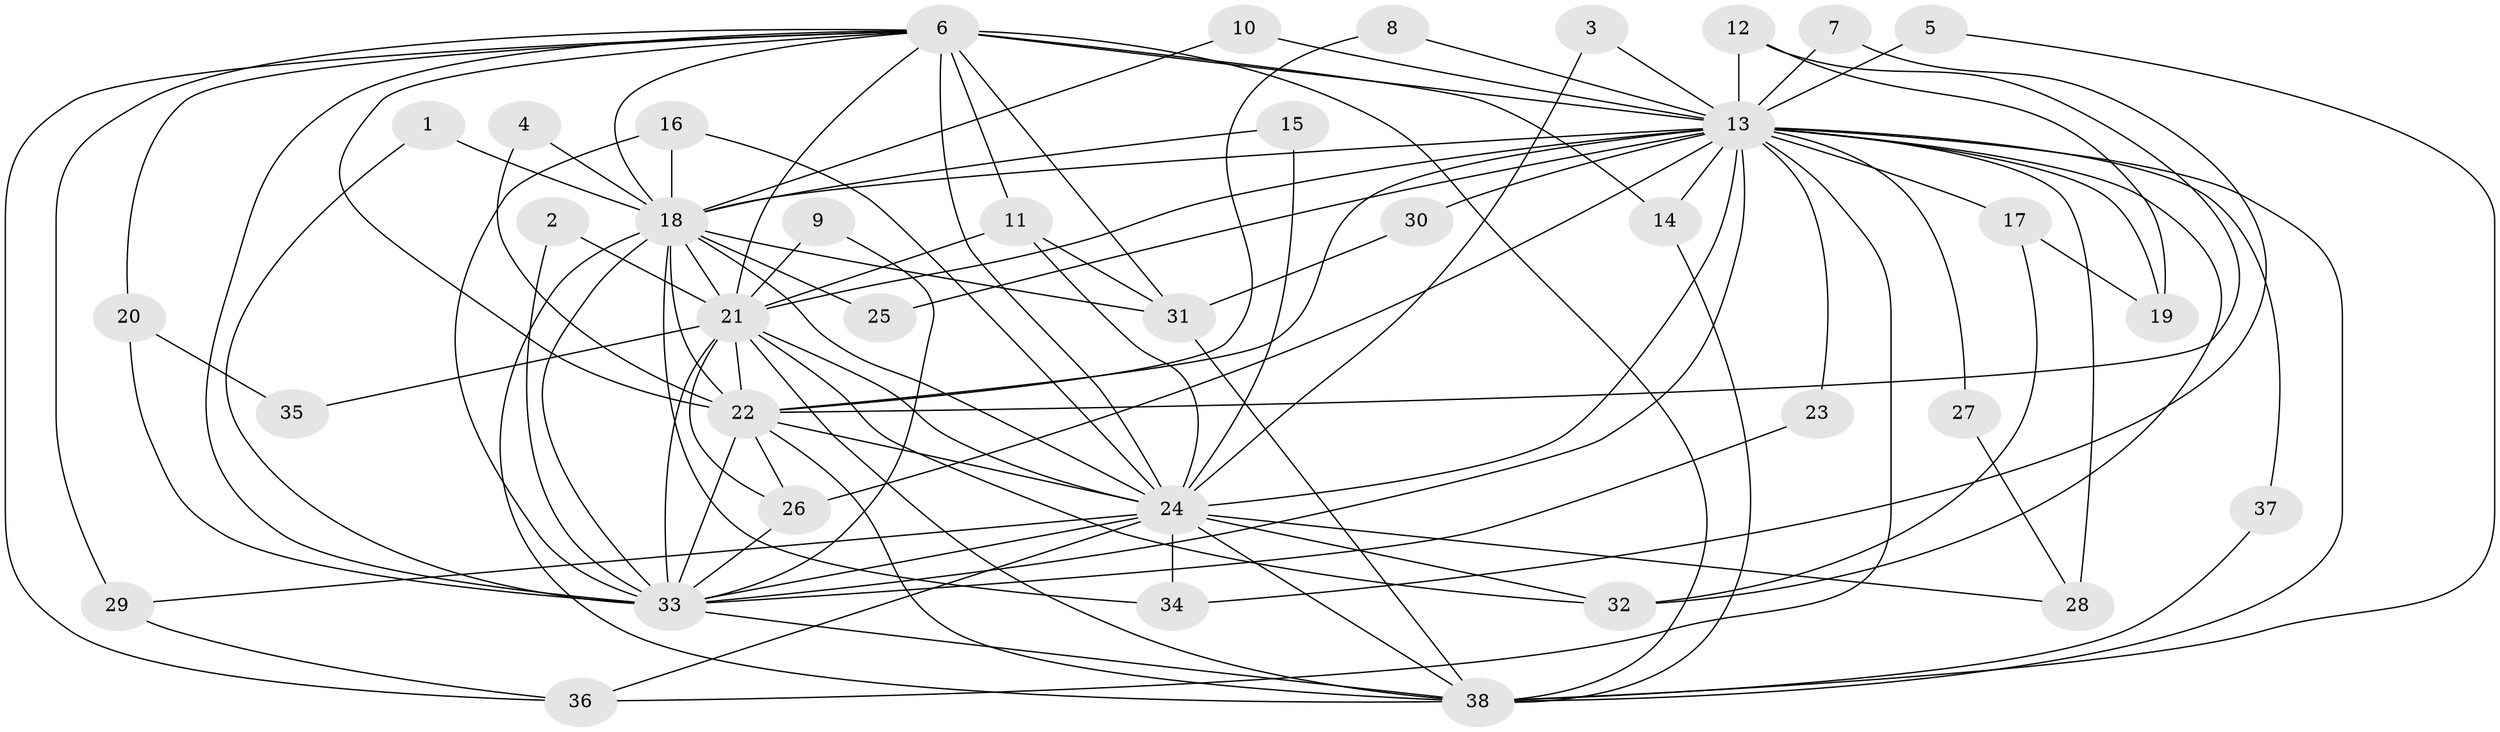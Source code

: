 // original degree distribution, {23: 0.013333333333333334, 19: 0.013333333333333334, 18: 0.013333333333333334, 16: 0.013333333333333334, 15: 0.013333333333333334, 25: 0.013333333333333334, 17: 0.013333333333333334, 14: 0.02666666666666667, 21: 0.013333333333333334, 3: 0.25333333333333335, 2: 0.49333333333333335, 4: 0.10666666666666667, 5: 0.013333333333333334}
// Generated by graph-tools (version 1.1) at 2025/49/03/09/25 03:49:33]
// undirected, 38 vertices, 99 edges
graph export_dot {
graph [start="1"]
  node [color=gray90,style=filled];
  1;
  2;
  3;
  4;
  5;
  6;
  7;
  8;
  9;
  10;
  11;
  12;
  13;
  14;
  15;
  16;
  17;
  18;
  19;
  20;
  21;
  22;
  23;
  24;
  25;
  26;
  27;
  28;
  29;
  30;
  31;
  32;
  33;
  34;
  35;
  36;
  37;
  38;
  1 -- 18 [weight=1.0];
  1 -- 33 [weight=1.0];
  2 -- 21 [weight=1.0];
  2 -- 33 [weight=1.0];
  3 -- 13 [weight=1.0];
  3 -- 24 [weight=1.0];
  4 -- 18 [weight=1.0];
  4 -- 22 [weight=1.0];
  5 -- 13 [weight=2.0];
  5 -- 38 [weight=1.0];
  6 -- 11 [weight=1.0];
  6 -- 13 [weight=4.0];
  6 -- 14 [weight=1.0];
  6 -- 18 [weight=1.0];
  6 -- 20 [weight=1.0];
  6 -- 21 [weight=1.0];
  6 -- 22 [weight=2.0];
  6 -- 24 [weight=2.0];
  6 -- 29 [weight=1.0];
  6 -- 31 [weight=1.0];
  6 -- 33 [weight=1.0];
  6 -- 36 [weight=2.0];
  6 -- 38 [weight=1.0];
  7 -- 13 [weight=2.0];
  7 -- 34 [weight=1.0];
  8 -- 13 [weight=1.0];
  8 -- 22 [weight=1.0];
  9 -- 21 [weight=1.0];
  9 -- 33 [weight=1.0];
  10 -- 13 [weight=1.0];
  10 -- 18 [weight=1.0];
  11 -- 21 [weight=1.0];
  11 -- 24 [weight=1.0];
  11 -- 31 [weight=1.0];
  12 -- 13 [weight=1.0];
  12 -- 19 [weight=1.0];
  12 -- 22 [weight=1.0];
  13 -- 14 [weight=1.0];
  13 -- 17 [weight=2.0];
  13 -- 18 [weight=2.0];
  13 -- 19 [weight=1.0];
  13 -- 21 [weight=3.0];
  13 -- 22 [weight=3.0];
  13 -- 23 [weight=1.0];
  13 -- 24 [weight=4.0];
  13 -- 25 [weight=2.0];
  13 -- 26 [weight=1.0];
  13 -- 27 [weight=1.0];
  13 -- 28 [weight=1.0];
  13 -- 30 [weight=1.0];
  13 -- 32 [weight=1.0];
  13 -- 33 [weight=2.0];
  13 -- 36 [weight=1.0];
  13 -- 37 [weight=1.0];
  13 -- 38 [weight=2.0];
  14 -- 38 [weight=1.0];
  15 -- 18 [weight=1.0];
  15 -- 24 [weight=2.0];
  16 -- 18 [weight=1.0];
  16 -- 24 [weight=1.0];
  16 -- 33 [weight=1.0];
  17 -- 19 [weight=1.0];
  17 -- 32 [weight=1.0];
  18 -- 21 [weight=3.0];
  18 -- 22 [weight=1.0];
  18 -- 24 [weight=4.0];
  18 -- 25 [weight=1.0];
  18 -- 31 [weight=1.0];
  18 -- 33 [weight=1.0];
  18 -- 34 [weight=1.0];
  18 -- 38 [weight=1.0];
  20 -- 33 [weight=2.0];
  20 -- 35 [weight=1.0];
  21 -- 22 [weight=2.0];
  21 -- 24 [weight=2.0];
  21 -- 26 [weight=1.0];
  21 -- 32 [weight=1.0];
  21 -- 33 [weight=2.0];
  21 -- 35 [weight=1.0];
  21 -- 38 [weight=1.0];
  22 -- 24 [weight=2.0];
  22 -- 26 [weight=1.0];
  22 -- 33 [weight=1.0];
  22 -- 38 [weight=1.0];
  23 -- 33 [weight=1.0];
  24 -- 28 [weight=2.0];
  24 -- 29 [weight=1.0];
  24 -- 32 [weight=1.0];
  24 -- 33 [weight=2.0];
  24 -- 34 [weight=1.0];
  24 -- 36 [weight=2.0];
  24 -- 38 [weight=3.0];
  26 -- 33 [weight=1.0];
  27 -- 28 [weight=1.0];
  29 -- 36 [weight=1.0];
  30 -- 31 [weight=1.0];
  31 -- 38 [weight=1.0];
  33 -- 38 [weight=1.0];
  37 -- 38 [weight=1.0];
}
